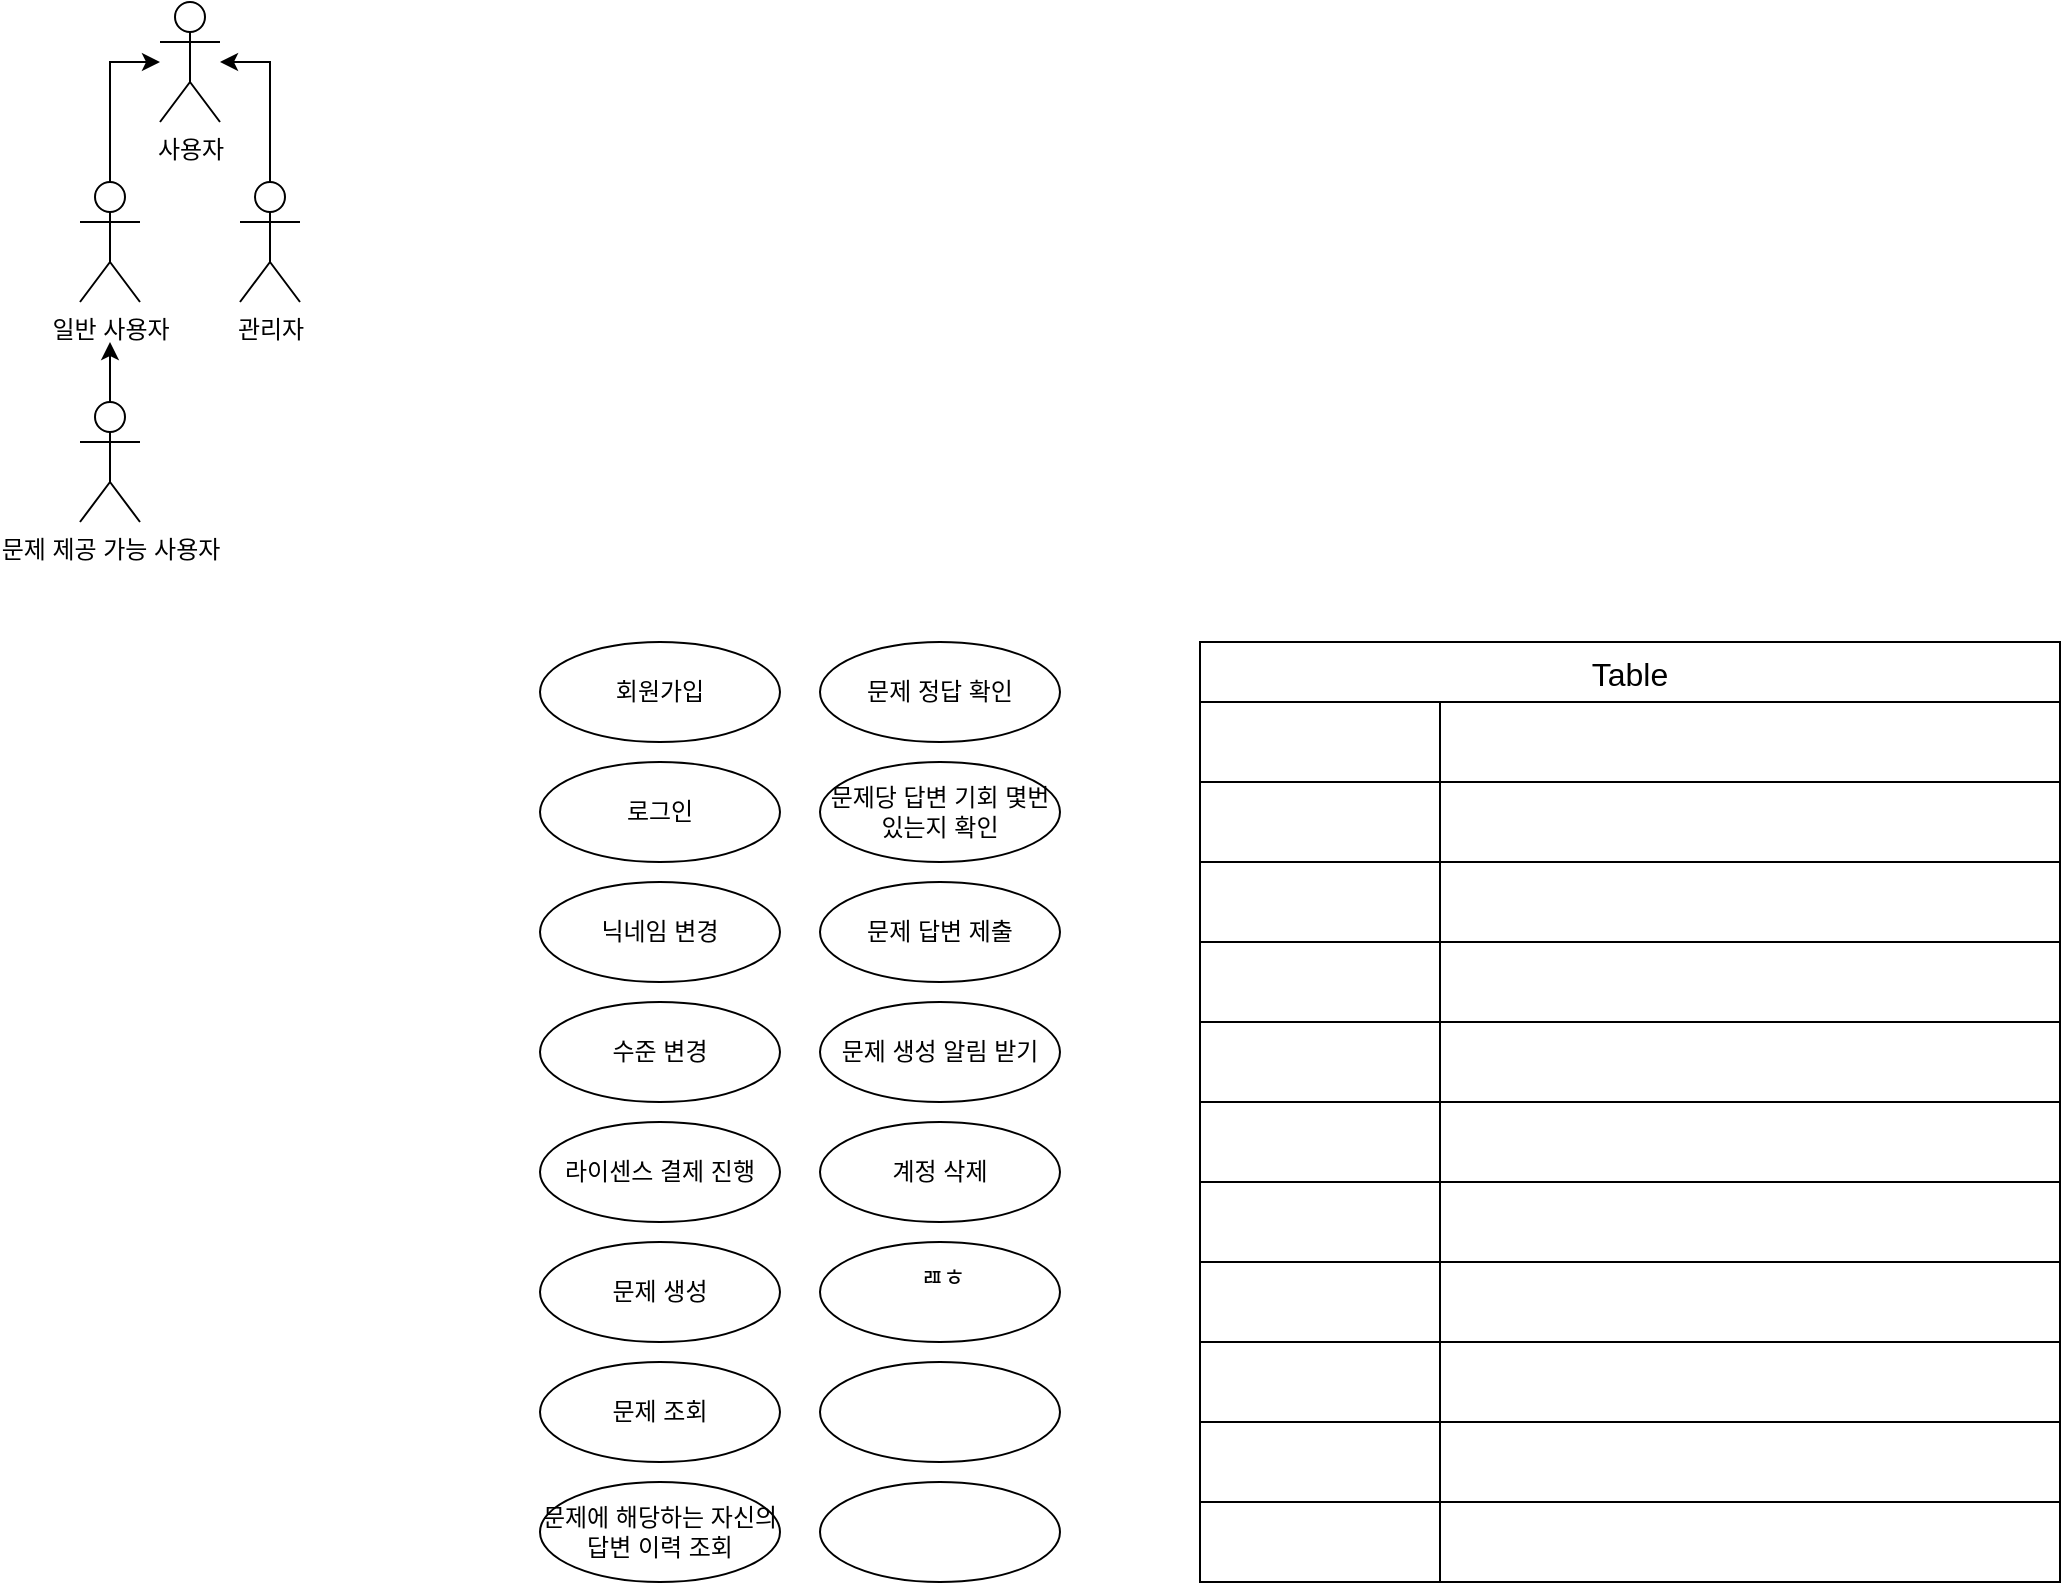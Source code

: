 <mxfile version="24.2.2" type="github">
  <diagram name="페이지-1" id="fhRKMd2EhU1pvt1cXbKF">
    <mxGraphModel dx="1434" dy="780" grid="1" gridSize="10" guides="1" tooltips="1" connect="1" arrows="1" fold="1" page="1" pageScale="1" pageWidth="827" pageHeight="1169" math="0" shadow="0">
      <root>
        <mxCell id="0" />
        <mxCell id="1" parent="0" />
        <mxCell id="9DiqVA_Cxh-YaxuWzxP3-2251" value="사용자" style="shape=umlActor;verticalLabelPosition=bottom;verticalAlign=top;html=1;outlineConnect=0;" parent="1" vertex="1">
          <mxGeometry x="110" y="200" width="30" height="60" as="geometry" />
        </mxCell>
        <mxCell id="9DiqVA_Cxh-YaxuWzxP3-2264" value="" style="edgeStyle=orthogonalEdgeStyle;rounded=0;orthogonalLoop=1;jettySize=auto;html=1;" parent="1" source="9DiqVA_Cxh-YaxuWzxP3-2252" target="9DiqVA_Cxh-YaxuWzxP3-2251" edge="1">
          <mxGeometry relative="1" as="geometry">
            <Array as="points">
              <mxPoint x="85" y="230" />
            </Array>
          </mxGeometry>
        </mxCell>
        <mxCell id="9DiqVA_Cxh-YaxuWzxP3-2252" value="일반 사용자" style="shape=umlActor;verticalLabelPosition=bottom;verticalAlign=top;html=1;outlineConnect=0;" parent="1" vertex="1">
          <mxGeometry x="70" y="290" width="30" height="60" as="geometry" />
        </mxCell>
        <mxCell id="9DiqVA_Cxh-YaxuWzxP3-2267" value="" style="edgeStyle=orthogonalEdgeStyle;rounded=0;orthogonalLoop=1;jettySize=auto;html=1;" parent="1" source="9DiqVA_Cxh-YaxuWzxP3-2254" edge="1">
          <mxGeometry relative="1" as="geometry">
            <mxPoint x="85" y="370" as="targetPoint" />
          </mxGeometry>
        </mxCell>
        <mxCell id="9DiqVA_Cxh-YaxuWzxP3-2254" value="문제 제공 가능 사용자" style="shape=umlActor;verticalLabelPosition=bottom;verticalAlign=top;html=1;outlineConnect=0;" parent="1" vertex="1">
          <mxGeometry x="70" y="400" width="30" height="60" as="geometry" />
        </mxCell>
        <mxCell id="9DiqVA_Cxh-YaxuWzxP3-2266" value="" style="edgeStyle=orthogonalEdgeStyle;rounded=0;orthogonalLoop=1;jettySize=auto;html=1;" parent="1" source="9DiqVA_Cxh-YaxuWzxP3-2255" target="9DiqVA_Cxh-YaxuWzxP3-2251" edge="1">
          <mxGeometry relative="1" as="geometry">
            <Array as="points">
              <mxPoint x="165" y="230" />
            </Array>
          </mxGeometry>
        </mxCell>
        <mxCell id="9DiqVA_Cxh-YaxuWzxP3-2255" value="관리자" style="shape=umlActor;verticalLabelPosition=bottom;verticalAlign=top;html=1;outlineConnect=0;" parent="1" vertex="1">
          <mxGeometry x="150" y="290" width="30" height="60" as="geometry" />
        </mxCell>
        <mxCell id="9DiqVA_Cxh-YaxuWzxP3-2268" value="회원가입" style="ellipse;whiteSpace=wrap;html=1;" parent="1" vertex="1">
          <mxGeometry x="300" y="520" width="120" height="50" as="geometry" />
        </mxCell>
        <mxCell id="9DiqVA_Cxh-YaxuWzxP3-2269" value="로그인" style="ellipse;whiteSpace=wrap;html=1;" parent="1" vertex="1">
          <mxGeometry x="300" y="580" width="120" height="50" as="geometry" />
        </mxCell>
        <mxCell id="9DiqVA_Cxh-YaxuWzxP3-2270" value="닉네임 변경" style="ellipse;whiteSpace=wrap;html=1;" parent="1" vertex="1">
          <mxGeometry x="300" y="640" width="120" height="50" as="geometry" />
        </mxCell>
        <mxCell id="9DiqVA_Cxh-YaxuWzxP3-2271" value="수준 변경" style="ellipse;whiteSpace=wrap;html=1;" parent="1" vertex="1">
          <mxGeometry x="300" y="700" width="120" height="50" as="geometry" />
        </mxCell>
        <mxCell id="9DiqVA_Cxh-YaxuWzxP3-2272" value="라이센스 결제 진행" style="ellipse;whiteSpace=wrap;html=1;" parent="1" vertex="1">
          <mxGeometry x="300" y="760" width="120" height="50" as="geometry" />
        </mxCell>
        <mxCell id="9DiqVA_Cxh-YaxuWzxP3-2273" value="문제 생성" style="ellipse;whiteSpace=wrap;html=1;" parent="1" vertex="1">
          <mxGeometry x="300" y="820" width="120" height="50" as="geometry" />
        </mxCell>
        <mxCell id="9DiqVA_Cxh-YaxuWzxP3-2274" value="문제 조회" style="ellipse;whiteSpace=wrap;html=1;" parent="1" vertex="1">
          <mxGeometry x="300" y="880" width="120" height="50" as="geometry" />
        </mxCell>
        <mxCell id="9DiqVA_Cxh-YaxuWzxP3-2275" value="문제에 해당하는 자신의 답변 이력 조회" style="ellipse;whiteSpace=wrap;html=1;" parent="1" vertex="1">
          <mxGeometry x="300" y="940" width="120" height="50" as="geometry" />
        </mxCell>
        <mxCell id="9DiqVA_Cxh-YaxuWzxP3-2276" value="문제 정답 확인" style="ellipse;whiteSpace=wrap;html=1;" parent="1" vertex="1">
          <mxGeometry x="440" y="520" width="120" height="50" as="geometry" />
        </mxCell>
        <mxCell id="9DiqVA_Cxh-YaxuWzxP3-2277" value="문제당 답변 기회 몇번 있는지 확인" style="ellipse;whiteSpace=wrap;html=1;" parent="1" vertex="1">
          <mxGeometry x="440" y="580" width="120" height="50" as="geometry" />
        </mxCell>
        <mxCell id="9DiqVA_Cxh-YaxuWzxP3-2278" value="문제 답변 제출" style="ellipse;whiteSpace=wrap;html=1;" parent="1" vertex="1">
          <mxGeometry x="440" y="640" width="120" height="50" as="geometry" />
        </mxCell>
        <mxCell id="9DiqVA_Cxh-YaxuWzxP3-2279" value="문제 생성 알림 받기" style="ellipse;whiteSpace=wrap;html=1;" parent="1" vertex="1">
          <mxGeometry x="440" y="700" width="120" height="50" as="geometry" />
        </mxCell>
        <mxCell id="9DiqVA_Cxh-YaxuWzxP3-2280" value="계정 삭제" style="ellipse;whiteSpace=wrap;html=1;" parent="1" vertex="1">
          <mxGeometry x="440" y="760" width="120" height="50" as="geometry" />
        </mxCell>
        <mxCell id="9DiqVA_Cxh-YaxuWzxP3-2281" value="&amp;nbsp;ㄿㅎ&lt;div&gt;&lt;br&gt;&lt;/div&gt;" style="ellipse;whiteSpace=wrap;html=1;" parent="1" vertex="1">
          <mxGeometry x="440" y="820" width="120" height="50" as="geometry" />
        </mxCell>
        <mxCell id="9DiqVA_Cxh-YaxuWzxP3-2282" value="" style="ellipse;whiteSpace=wrap;html=1;" parent="1" vertex="1">
          <mxGeometry x="440" y="880" width="120" height="50" as="geometry" />
        </mxCell>
        <mxCell id="9DiqVA_Cxh-YaxuWzxP3-2283" value="" style="ellipse;whiteSpace=wrap;html=1;" parent="1" vertex="1">
          <mxGeometry x="440" y="940" width="120" height="50" as="geometry" />
        </mxCell>
        <mxCell id="9DiqVA_Cxh-YaxuWzxP3-2284" value="Table" style="shape=table;startSize=30;container=1;collapsible=0;childLayout=tableLayout;strokeColor=default;fontSize=16;" parent="1" vertex="1">
          <mxGeometry x="630" y="520" width="430" height="470" as="geometry" />
        </mxCell>
        <mxCell id="9DiqVA_Cxh-YaxuWzxP3-2285" style="shape=tableRow;horizontal=0;startSize=0;swimlaneHead=0;swimlaneBody=0;strokeColor=inherit;top=0;left=0;bottom=0;right=0;collapsible=0;dropTarget=0;fillColor=none;points=[[0,0.5],[1,0.5]];portConstraint=eastwest;fontSize=16;" parent="9DiqVA_Cxh-YaxuWzxP3-2284" vertex="1">
          <mxGeometry y="30" width="430" height="40" as="geometry" />
        </mxCell>
        <mxCell id="9DiqVA_Cxh-YaxuWzxP3-2286" style="shape=partialRectangle;html=1;whiteSpace=wrap;connectable=0;strokeColor=inherit;overflow=hidden;fillColor=none;top=0;left=0;bottom=0;right=0;pointerEvents=1;fontSize=16;" parent="9DiqVA_Cxh-YaxuWzxP3-2285" vertex="1">
          <mxGeometry width="120" height="40" as="geometry">
            <mxRectangle width="120" height="40" as="alternateBounds" />
          </mxGeometry>
        </mxCell>
        <mxCell id="9DiqVA_Cxh-YaxuWzxP3-2287" style="shape=partialRectangle;html=1;whiteSpace=wrap;connectable=0;strokeColor=inherit;overflow=hidden;fillColor=none;top=0;left=0;bottom=0;right=0;pointerEvents=1;fontSize=16;" parent="9DiqVA_Cxh-YaxuWzxP3-2285" vertex="1">
          <mxGeometry x="120" width="310" height="40" as="geometry">
            <mxRectangle width="310" height="40" as="alternateBounds" />
          </mxGeometry>
        </mxCell>
        <mxCell id="9DiqVA_Cxh-YaxuWzxP3-2288" style="shape=tableRow;horizontal=0;startSize=0;swimlaneHead=0;swimlaneBody=0;strokeColor=inherit;top=0;left=0;bottom=0;right=0;collapsible=0;dropTarget=0;fillColor=none;points=[[0,0.5],[1,0.5]];portConstraint=eastwest;fontSize=16;" parent="9DiqVA_Cxh-YaxuWzxP3-2284" vertex="1">
          <mxGeometry y="70" width="430" height="40" as="geometry" />
        </mxCell>
        <mxCell id="9DiqVA_Cxh-YaxuWzxP3-2289" style="shape=partialRectangle;html=1;whiteSpace=wrap;connectable=0;strokeColor=inherit;overflow=hidden;fillColor=none;top=0;left=0;bottom=0;right=0;pointerEvents=1;fontSize=16;" parent="9DiqVA_Cxh-YaxuWzxP3-2288" vertex="1">
          <mxGeometry width="120" height="40" as="geometry">
            <mxRectangle width="120" height="40" as="alternateBounds" />
          </mxGeometry>
        </mxCell>
        <mxCell id="9DiqVA_Cxh-YaxuWzxP3-2290" style="shape=partialRectangle;html=1;whiteSpace=wrap;connectable=0;strokeColor=inherit;overflow=hidden;fillColor=none;top=0;left=0;bottom=0;right=0;pointerEvents=1;fontSize=16;" parent="9DiqVA_Cxh-YaxuWzxP3-2288" vertex="1">
          <mxGeometry x="120" width="310" height="40" as="geometry">
            <mxRectangle width="310" height="40" as="alternateBounds" />
          </mxGeometry>
        </mxCell>
        <mxCell id="9DiqVA_Cxh-YaxuWzxP3-2291" style="shape=tableRow;horizontal=0;startSize=0;swimlaneHead=0;swimlaneBody=0;strokeColor=inherit;top=0;left=0;bottom=0;right=0;collapsible=0;dropTarget=0;fillColor=none;points=[[0,0.5],[1,0.5]];portConstraint=eastwest;fontSize=16;" parent="9DiqVA_Cxh-YaxuWzxP3-2284" vertex="1">
          <mxGeometry y="110" width="430" height="40" as="geometry" />
        </mxCell>
        <mxCell id="9DiqVA_Cxh-YaxuWzxP3-2292" style="shape=partialRectangle;html=1;whiteSpace=wrap;connectable=0;strokeColor=inherit;overflow=hidden;fillColor=none;top=0;left=0;bottom=0;right=0;pointerEvents=1;fontSize=16;" parent="9DiqVA_Cxh-YaxuWzxP3-2291" vertex="1">
          <mxGeometry width="120" height="40" as="geometry">
            <mxRectangle width="120" height="40" as="alternateBounds" />
          </mxGeometry>
        </mxCell>
        <mxCell id="9DiqVA_Cxh-YaxuWzxP3-2293" style="shape=partialRectangle;html=1;whiteSpace=wrap;connectable=0;strokeColor=inherit;overflow=hidden;fillColor=none;top=0;left=0;bottom=0;right=0;pointerEvents=1;fontSize=16;" parent="9DiqVA_Cxh-YaxuWzxP3-2291" vertex="1">
          <mxGeometry x="120" width="310" height="40" as="geometry">
            <mxRectangle width="310" height="40" as="alternateBounds" />
          </mxGeometry>
        </mxCell>
        <mxCell id="9DiqVA_Cxh-YaxuWzxP3-2294" style="shape=tableRow;horizontal=0;startSize=0;swimlaneHead=0;swimlaneBody=0;strokeColor=inherit;top=0;left=0;bottom=0;right=0;collapsible=0;dropTarget=0;fillColor=none;points=[[0,0.5],[1,0.5]];portConstraint=eastwest;fontSize=16;" parent="9DiqVA_Cxh-YaxuWzxP3-2284" vertex="1">
          <mxGeometry y="150" width="430" height="40" as="geometry" />
        </mxCell>
        <mxCell id="9DiqVA_Cxh-YaxuWzxP3-2295" style="shape=partialRectangle;html=1;whiteSpace=wrap;connectable=0;strokeColor=inherit;overflow=hidden;fillColor=none;top=0;left=0;bottom=0;right=0;pointerEvents=1;fontSize=16;" parent="9DiqVA_Cxh-YaxuWzxP3-2294" vertex="1">
          <mxGeometry width="120" height="40" as="geometry">
            <mxRectangle width="120" height="40" as="alternateBounds" />
          </mxGeometry>
        </mxCell>
        <mxCell id="9DiqVA_Cxh-YaxuWzxP3-2296" style="shape=partialRectangle;html=1;whiteSpace=wrap;connectable=0;strokeColor=inherit;overflow=hidden;fillColor=none;top=0;left=0;bottom=0;right=0;pointerEvents=1;fontSize=16;" parent="9DiqVA_Cxh-YaxuWzxP3-2294" vertex="1">
          <mxGeometry x="120" width="310" height="40" as="geometry">
            <mxRectangle width="310" height="40" as="alternateBounds" />
          </mxGeometry>
        </mxCell>
        <mxCell id="9DiqVA_Cxh-YaxuWzxP3-2297" style="shape=tableRow;horizontal=0;startSize=0;swimlaneHead=0;swimlaneBody=0;strokeColor=inherit;top=0;left=0;bottom=0;right=0;collapsible=0;dropTarget=0;fillColor=none;points=[[0,0.5],[1,0.5]];portConstraint=eastwest;fontSize=16;" parent="9DiqVA_Cxh-YaxuWzxP3-2284" vertex="1">
          <mxGeometry y="190" width="430" height="40" as="geometry" />
        </mxCell>
        <mxCell id="9DiqVA_Cxh-YaxuWzxP3-2298" style="shape=partialRectangle;html=1;whiteSpace=wrap;connectable=0;strokeColor=inherit;overflow=hidden;fillColor=none;top=0;left=0;bottom=0;right=0;pointerEvents=1;fontSize=16;" parent="9DiqVA_Cxh-YaxuWzxP3-2297" vertex="1">
          <mxGeometry width="120" height="40" as="geometry">
            <mxRectangle width="120" height="40" as="alternateBounds" />
          </mxGeometry>
        </mxCell>
        <mxCell id="9DiqVA_Cxh-YaxuWzxP3-2299" style="shape=partialRectangle;html=1;whiteSpace=wrap;connectable=0;strokeColor=inherit;overflow=hidden;fillColor=none;top=0;left=0;bottom=0;right=0;pointerEvents=1;fontSize=16;" parent="9DiqVA_Cxh-YaxuWzxP3-2297" vertex="1">
          <mxGeometry x="120" width="310" height="40" as="geometry">
            <mxRectangle width="310" height="40" as="alternateBounds" />
          </mxGeometry>
        </mxCell>
        <mxCell id="9DiqVA_Cxh-YaxuWzxP3-2300" style="shape=tableRow;horizontal=0;startSize=0;swimlaneHead=0;swimlaneBody=0;strokeColor=inherit;top=0;left=0;bottom=0;right=0;collapsible=0;dropTarget=0;fillColor=none;points=[[0,0.5],[1,0.5]];portConstraint=eastwest;fontSize=16;" parent="9DiqVA_Cxh-YaxuWzxP3-2284" vertex="1">
          <mxGeometry y="230" width="430" height="40" as="geometry" />
        </mxCell>
        <mxCell id="9DiqVA_Cxh-YaxuWzxP3-2301" style="shape=partialRectangle;html=1;whiteSpace=wrap;connectable=0;strokeColor=inherit;overflow=hidden;fillColor=none;top=0;left=0;bottom=0;right=0;pointerEvents=1;fontSize=16;" parent="9DiqVA_Cxh-YaxuWzxP3-2300" vertex="1">
          <mxGeometry width="120" height="40" as="geometry">
            <mxRectangle width="120" height="40" as="alternateBounds" />
          </mxGeometry>
        </mxCell>
        <mxCell id="9DiqVA_Cxh-YaxuWzxP3-2302" style="shape=partialRectangle;html=1;whiteSpace=wrap;connectable=0;strokeColor=inherit;overflow=hidden;fillColor=none;top=0;left=0;bottom=0;right=0;pointerEvents=1;fontSize=16;" parent="9DiqVA_Cxh-YaxuWzxP3-2300" vertex="1">
          <mxGeometry x="120" width="310" height="40" as="geometry">
            <mxRectangle width="310" height="40" as="alternateBounds" />
          </mxGeometry>
        </mxCell>
        <mxCell id="9DiqVA_Cxh-YaxuWzxP3-2303" style="shape=tableRow;horizontal=0;startSize=0;swimlaneHead=0;swimlaneBody=0;strokeColor=inherit;top=0;left=0;bottom=0;right=0;collapsible=0;dropTarget=0;fillColor=none;points=[[0,0.5],[1,0.5]];portConstraint=eastwest;fontSize=16;" parent="9DiqVA_Cxh-YaxuWzxP3-2284" vertex="1">
          <mxGeometry y="270" width="430" height="40" as="geometry" />
        </mxCell>
        <mxCell id="9DiqVA_Cxh-YaxuWzxP3-2304" style="shape=partialRectangle;html=1;whiteSpace=wrap;connectable=0;strokeColor=inherit;overflow=hidden;fillColor=none;top=0;left=0;bottom=0;right=0;pointerEvents=1;fontSize=16;" parent="9DiqVA_Cxh-YaxuWzxP3-2303" vertex="1">
          <mxGeometry width="120" height="40" as="geometry">
            <mxRectangle width="120" height="40" as="alternateBounds" />
          </mxGeometry>
        </mxCell>
        <mxCell id="9DiqVA_Cxh-YaxuWzxP3-2305" style="shape=partialRectangle;html=1;whiteSpace=wrap;connectable=0;strokeColor=inherit;overflow=hidden;fillColor=none;top=0;left=0;bottom=0;right=0;pointerEvents=1;fontSize=16;" parent="9DiqVA_Cxh-YaxuWzxP3-2303" vertex="1">
          <mxGeometry x="120" width="310" height="40" as="geometry">
            <mxRectangle width="310" height="40" as="alternateBounds" />
          </mxGeometry>
        </mxCell>
        <mxCell id="9DiqVA_Cxh-YaxuWzxP3-2306" style="shape=tableRow;horizontal=0;startSize=0;swimlaneHead=0;swimlaneBody=0;strokeColor=inherit;top=0;left=0;bottom=0;right=0;collapsible=0;dropTarget=0;fillColor=none;points=[[0,0.5],[1,0.5]];portConstraint=eastwest;fontSize=16;" parent="9DiqVA_Cxh-YaxuWzxP3-2284" vertex="1">
          <mxGeometry y="310" width="430" height="40" as="geometry" />
        </mxCell>
        <mxCell id="9DiqVA_Cxh-YaxuWzxP3-2307" style="shape=partialRectangle;html=1;whiteSpace=wrap;connectable=0;strokeColor=inherit;overflow=hidden;fillColor=none;top=0;left=0;bottom=0;right=0;pointerEvents=1;fontSize=16;" parent="9DiqVA_Cxh-YaxuWzxP3-2306" vertex="1">
          <mxGeometry width="120" height="40" as="geometry">
            <mxRectangle width="120" height="40" as="alternateBounds" />
          </mxGeometry>
        </mxCell>
        <mxCell id="9DiqVA_Cxh-YaxuWzxP3-2308" style="shape=partialRectangle;html=1;whiteSpace=wrap;connectable=0;strokeColor=inherit;overflow=hidden;fillColor=none;top=0;left=0;bottom=0;right=0;pointerEvents=1;fontSize=16;" parent="9DiqVA_Cxh-YaxuWzxP3-2306" vertex="1">
          <mxGeometry x="120" width="310" height="40" as="geometry">
            <mxRectangle width="310" height="40" as="alternateBounds" />
          </mxGeometry>
        </mxCell>
        <mxCell id="9DiqVA_Cxh-YaxuWzxP3-2309" value="" style="shape=tableRow;horizontal=0;startSize=0;swimlaneHead=0;swimlaneBody=0;strokeColor=inherit;top=0;left=0;bottom=0;right=0;collapsible=0;dropTarget=0;fillColor=none;points=[[0,0.5],[1,0.5]];portConstraint=eastwest;fontSize=16;" parent="9DiqVA_Cxh-YaxuWzxP3-2284" vertex="1">
          <mxGeometry y="350" width="430" height="40" as="geometry" />
        </mxCell>
        <mxCell id="9DiqVA_Cxh-YaxuWzxP3-2310" value="" style="shape=partialRectangle;html=1;whiteSpace=wrap;connectable=0;strokeColor=inherit;overflow=hidden;fillColor=none;top=0;left=0;bottom=0;right=0;pointerEvents=1;fontSize=16;" parent="9DiqVA_Cxh-YaxuWzxP3-2309" vertex="1">
          <mxGeometry width="120" height="40" as="geometry">
            <mxRectangle width="120" height="40" as="alternateBounds" />
          </mxGeometry>
        </mxCell>
        <mxCell id="9DiqVA_Cxh-YaxuWzxP3-2311" value="" style="shape=partialRectangle;html=1;whiteSpace=wrap;connectable=0;strokeColor=inherit;overflow=hidden;fillColor=none;top=0;left=0;bottom=0;right=0;pointerEvents=1;fontSize=16;" parent="9DiqVA_Cxh-YaxuWzxP3-2309" vertex="1">
          <mxGeometry x="120" width="310" height="40" as="geometry">
            <mxRectangle width="310" height="40" as="alternateBounds" />
          </mxGeometry>
        </mxCell>
        <mxCell id="9DiqVA_Cxh-YaxuWzxP3-2312" value="" style="shape=tableRow;horizontal=0;startSize=0;swimlaneHead=0;swimlaneBody=0;strokeColor=inherit;top=0;left=0;bottom=0;right=0;collapsible=0;dropTarget=0;fillColor=none;points=[[0,0.5],[1,0.5]];portConstraint=eastwest;fontSize=16;" parent="9DiqVA_Cxh-YaxuWzxP3-2284" vertex="1">
          <mxGeometry y="390" width="430" height="40" as="geometry" />
        </mxCell>
        <mxCell id="9DiqVA_Cxh-YaxuWzxP3-2313" value="" style="shape=partialRectangle;html=1;whiteSpace=wrap;connectable=0;strokeColor=inherit;overflow=hidden;fillColor=none;top=0;left=0;bottom=0;right=0;pointerEvents=1;fontSize=16;" parent="9DiqVA_Cxh-YaxuWzxP3-2312" vertex="1">
          <mxGeometry width="120" height="40" as="geometry">
            <mxRectangle width="120" height="40" as="alternateBounds" />
          </mxGeometry>
        </mxCell>
        <mxCell id="9DiqVA_Cxh-YaxuWzxP3-2314" value="" style="shape=partialRectangle;html=1;whiteSpace=wrap;connectable=0;strokeColor=inherit;overflow=hidden;fillColor=none;top=0;left=0;bottom=0;right=0;pointerEvents=1;fontSize=16;" parent="9DiqVA_Cxh-YaxuWzxP3-2312" vertex="1">
          <mxGeometry x="120" width="310" height="40" as="geometry">
            <mxRectangle width="310" height="40" as="alternateBounds" />
          </mxGeometry>
        </mxCell>
        <mxCell id="9DiqVA_Cxh-YaxuWzxP3-2315" value="" style="shape=tableRow;horizontal=0;startSize=0;swimlaneHead=0;swimlaneBody=0;strokeColor=inherit;top=0;left=0;bottom=0;right=0;collapsible=0;dropTarget=0;fillColor=none;points=[[0,0.5],[1,0.5]];portConstraint=eastwest;fontSize=16;" parent="9DiqVA_Cxh-YaxuWzxP3-2284" vertex="1">
          <mxGeometry y="430" width="430" height="40" as="geometry" />
        </mxCell>
        <mxCell id="9DiqVA_Cxh-YaxuWzxP3-2316" value="" style="shape=partialRectangle;html=1;whiteSpace=wrap;connectable=0;strokeColor=inherit;overflow=hidden;fillColor=none;top=0;left=0;bottom=0;right=0;pointerEvents=1;fontSize=16;" parent="9DiqVA_Cxh-YaxuWzxP3-2315" vertex="1">
          <mxGeometry width="120" height="40" as="geometry">
            <mxRectangle width="120" height="40" as="alternateBounds" />
          </mxGeometry>
        </mxCell>
        <mxCell id="9DiqVA_Cxh-YaxuWzxP3-2317" value="" style="shape=partialRectangle;html=1;whiteSpace=wrap;connectable=0;strokeColor=inherit;overflow=hidden;fillColor=none;top=0;left=0;bottom=0;right=0;pointerEvents=1;fontSize=16;" parent="9DiqVA_Cxh-YaxuWzxP3-2315" vertex="1">
          <mxGeometry x="120" width="310" height="40" as="geometry">
            <mxRectangle width="310" height="40" as="alternateBounds" />
          </mxGeometry>
        </mxCell>
      </root>
    </mxGraphModel>
  </diagram>
</mxfile>
